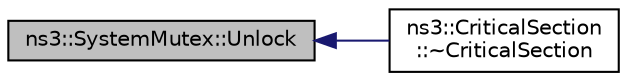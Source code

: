 digraph "ns3::SystemMutex::Unlock"
{
  edge [fontname="Helvetica",fontsize="10",labelfontname="Helvetica",labelfontsize="10"];
  node [fontname="Helvetica",fontsize="10",shape=record];
  rankdir="LR";
  Node1 [label="ns3::SystemMutex::Unlock",height=0.2,width=0.4,color="black", fillcolor="grey75", style="filled", fontcolor="black"];
  Node1 -> Node2 [dir="back",color="midnightblue",fontsize="10",style="solid"];
  Node2 [label="ns3::CriticalSection\l::~CriticalSection",height=0.2,width=0.4,color="black", fillcolor="white", style="filled",URL="$d0/d35/classns3_1_1CriticalSection.html#ad2142c4a368cecaee74111a7f2a1554d"];
}
